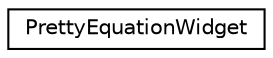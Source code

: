 digraph "Graphical Class Hierarchy"
{
  edge [fontname="Helvetica",fontsize="10",labelfontname="Helvetica",labelfontsize="10"];
  node [fontname="Helvetica",fontsize="10",shape=record];
  rankdir="LR";
  Node0 [label="PrettyEquationWidget",height=0.2,width=0.4,color="black", fillcolor="white", style="filled",URL="$classPrettyEquationWidget.html",tooltip="provides GUI to all the functionalities of the library "];
}
